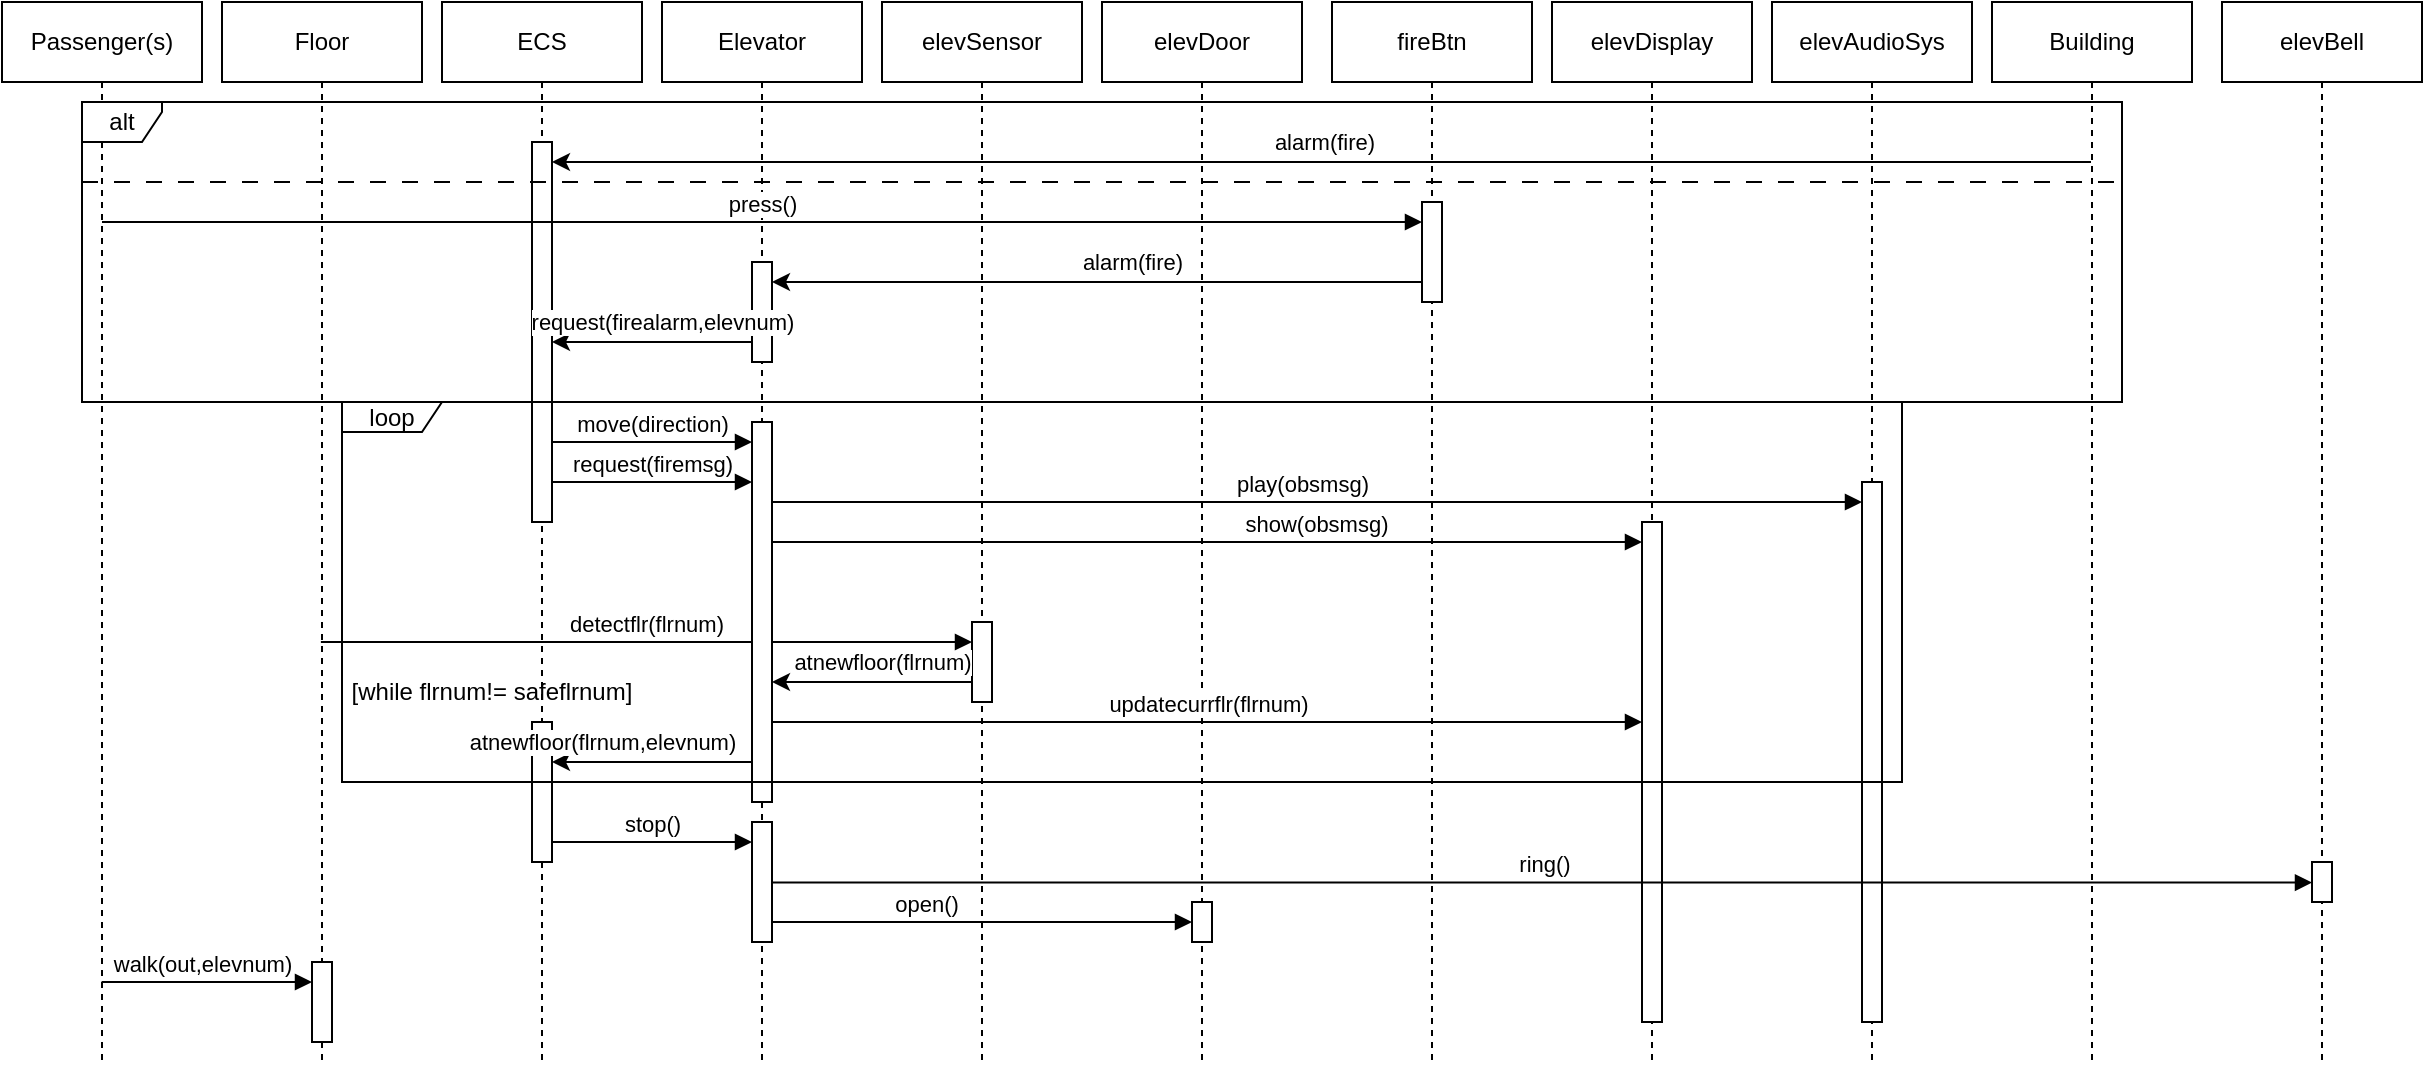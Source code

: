 <mxfile version="20.8.11"><diagram name="Page-1" id="2YBvvXClWsGukQMizWep"><mxGraphModel dx="1646" dy="764" grid="1" gridSize="10" guides="1" tooltips="1" connect="1" arrows="1" fold="1" page="1" pageScale="1" pageWidth="850" pageHeight="1100" math="0" shadow="0"><root><mxCell id="0"/><mxCell id="1" parent="0"/><mxCell id="CmdaLNvHGXVSrbqYQe8A-28" value="elevAudioSys" style="shape=umlLifeline;perimeter=lifelinePerimeter;whiteSpace=wrap;html=1;container=0;dropTarget=0;collapsible=0;recursiveResize=0;outlineConnect=0;portConstraint=eastwest;newEdgeStyle={&quot;edgeStyle&quot;:&quot;elbowEdgeStyle&quot;,&quot;elbow&quot;:&quot;vertical&quot;,&quot;curved&quot;:0,&quot;rounded&quot;:0};" parent="1" vertex="1"><mxGeometry x="925" y="40" width="100" height="530" as="geometry"/></mxCell><mxCell id="HkG--YfMJvdlcmjW-PWs-130" value="fireBtn" style="shape=umlLifeline;perimeter=lifelinePerimeter;whiteSpace=wrap;html=1;container=0;dropTarget=0;collapsible=0;recursiveResize=0;outlineConnect=0;portConstraint=eastwest;newEdgeStyle={&quot;edgeStyle&quot;:&quot;elbowEdgeStyle&quot;,&quot;elbow&quot;:&quot;vertical&quot;,&quot;curved&quot;:0,&quot;rounded&quot;:0};" parent="1" vertex="1"><mxGeometry x="705" y="40" width="100" height="530" as="geometry"/></mxCell><mxCell id="fwBxa_RPbavBCtS1YGhY-17" value="Passenger(s)" style="shape=umlLifeline;perimeter=lifelinePerimeter;whiteSpace=wrap;html=1;container=0;dropTarget=0;collapsible=0;recursiveResize=0;outlineConnect=0;portConstraint=eastwest;newEdgeStyle={&quot;edgeStyle&quot;:&quot;elbowEdgeStyle&quot;,&quot;elbow&quot;:&quot;vertical&quot;,&quot;curved&quot;:0,&quot;rounded&quot;:0};" parent="1" vertex="1"><mxGeometry x="40" y="40" width="100" height="530" as="geometry"/></mxCell><mxCell id="fwBxa_RPbavBCtS1YGhY-18" value="Floor" style="shape=umlLifeline;perimeter=lifelinePerimeter;whiteSpace=wrap;html=1;container=0;dropTarget=0;collapsible=0;recursiveResize=0;outlineConnect=0;portConstraint=eastwest;newEdgeStyle={&quot;edgeStyle&quot;:&quot;elbowEdgeStyle&quot;,&quot;elbow&quot;:&quot;vertical&quot;,&quot;curved&quot;:0,&quot;rounded&quot;:0};" parent="1" vertex="1"><mxGeometry x="150" y="40" width="100" height="530" as="geometry"/></mxCell><mxCell id="fwBxa_RPbavBCtS1YGhY-19" value="Elevator" style="shape=umlLifeline;perimeter=lifelinePerimeter;whiteSpace=wrap;html=1;container=0;dropTarget=0;collapsible=0;recursiveResize=0;outlineConnect=0;portConstraint=eastwest;newEdgeStyle={&quot;edgeStyle&quot;:&quot;elbowEdgeStyle&quot;,&quot;elbow&quot;:&quot;vertical&quot;,&quot;curved&quot;:0,&quot;rounded&quot;:0};" parent="1" vertex="1"><mxGeometry x="370" y="40" width="100" height="530" as="geometry"/></mxCell><mxCell id="fwBxa_RPbavBCtS1YGhY-20" value="elevDoor" style="shape=umlLifeline;perimeter=lifelinePerimeter;whiteSpace=wrap;html=1;container=0;dropTarget=0;collapsible=0;recursiveResize=0;outlineConnect=0;portConstraint=eastwest;newEdgeStyle={&quot;edgeStyle&quot;:&quot;elbowEdgeStyle&quot;,&quot;elbow&quot;:&quot;vertical&quot;,&quot;curved&quot;:0,&quot;rounded&quot;:0};" parent="1" vertex="1"><mxGeometry x="590" y="40" width="100" height="530" as="geometry"/></mxCell><mxCell id="CmdaLNvHGXVSrbqYQe8A-1" value="elevDisplay" style="shape=umlLifeline;perimeter=lifelinePerimeter;whiteSpace=wrap;html=1;container=0;dropTarget=0;collapsible=0;recursiveResize=0;outlineConnect=0;portConstraint=eastwest;newEdgeStyle={&quot;edgeStyle&quot;:&quot;elbowEdgeStyle&quot;,&quot;elbow&quot;:&quot;vertical&quot;,&quot;curved&quot;:0,&quot;rounded&quot;:0};" parent="1" vertex="1"><mxGeometry x="815" y="40" width="100" height="530" as="geometry"/></mxCell><mxCell id="NagWKZd7Tud9SLz38Y8A-1" value="Building" style="shape=umlLifeline;perimeter=lifelinePerimeter;whiteSpace=wrap;html=1;container=0;dropTarget=0;collapsible=0;recursiveResize=0;outlineConnect=0;portConstraint=eastwest;newEdgeStyle={&quot;edgeStyle&quot;:&quot;elbowEdgeStyle&quot;,&quot;elbow&quot;:&quot;vertical&quot;,&quot;curved&quot;:0,&quot;rounded&quot;:0};" vertex="1" parent="1"><mxGeometry x="1035" y="40" width="100" height="530" as="geometry"/></mxCell><mxCell id="NagWKZd7Tud9SLz38Y8A-2" value="" style="endArrow=classic;html=1;rounded=0;strokeColor=default;endFill=1;edgeStyle=elbowEdgeStyle;elbow=vertical;" edge="1" parent="1" source="NagWKZd7Tud9SLz38Y8A-1" target="NagWKZd7Tud9SLz38Y8A-5"><mxGeometry width="50" height="50" relative="1" as="geometry"><mxPoint x="975" y="120" as="sourcePoint"/><mxPoint x="755" y="120" as="targetPoint"/><Array as="points"><mxPoint x="925.5" y="120.0"/></Array></mxGeometry></mxCell><mxCell id="NagWKZd7Tud9SLz38Y8A-3" value="alarm(fire)" style="edgeLabel;html=1;align=center;verticalAlign=middle;resizable=0;points=[];" vertex="1" connectable="0" parent="NagWKZd7Tud9SLz38Y8A-2"><mxGeometry x="-0.104" y="-2" relative="1" as="geometry"><mxPoint x="-39" y="-8" as="offset"/></mxGeometry></mxCell><mxCell id="NagWKZd7Tud9SLz38Y8A-4" value="ECS" style="shape=umlLifeline;perimeter=lifelinePerimeter;whiteSpace=wrap;html=1;container=0;dropTarget=0;collapsible=0;recursiveResize=0;outlineConnect=0;portConstraint=eastwest;newEdgeStyle={&quot;edgeStyle&quot;:&quot;elbowEdgeStyle&quot;,&quot;elbow&quot;:&quot;vertical&quot;,&quot;curved&quot;:0,&quot;rounded&quot;:0};" vertex="1" parent="1"><mxGeometry x="260" y="40" width="100" height="530" as="geometry"/></mxCell><mxCell id="NagWKZd7Tud9SLz38Y8A-5" value="" style="html=1;points=[];perimeter=orthogonalPerimeter;outlineConnect=0;targetShapes=umlLifeline;portConstraint=eastwest;newEdgeStyle={&quot;edgeStyle&quot;:&quot;elbowEdgeStyle&quot;,&quot;elbow&quot;:&quot;vertical&quot;,&quot;curved&quot;:0,&quot;rounded&quot;:0};" vertex="1" parent="1"><mxGeometry x="305" y="110" width="10" height="190" as="geometry"/></mxCell><mxCell id="NagWKZd7Tud9SLz38Y8A-10" value="move(direction)" style="html=1;verticalAlign=bottom;endArrow=block;edgeStyle=elbowEdgeStyle;elbow=vertical;curved=0;rounded=0;" edge="1" parent="1" target="NagWKZd7Tud9SLz38Y8A-11"><mxGeometry relative="1" as="geometry"><mxPoint x="315" y="260" as="sourcePoint"/><Array as="points"><mxPoint x="340" y="260"/><mxPoint x="400" y="250"/><mxPoint x="380" y="240"/><mxPoint x="400" y="260"/></Array><mxPoint x="410" y="260" as="targetPoint"/></mxGeometry></mxCell><mxCell id="NagWKZd7Tud9SLz38Y8A-12" value="elevSensor" style="shape=umlLifeline;perimeter=lifelinePerimeter;whiteSpace=wrap;html=1;container=0;dropTarget=0;collapsible=0;recursiveResize=0;outlineConnect=0;portConstraint=eastwest;newEdgeStyle={&quot;edgeStyle&quot;:&quot;elbowEdgeStyle&quot;,&quot;elbow&quot;:&quot;vertical&quot;,&quot;curved&quot;:0,&quot;rounded&quot;:0};" vertex="1" parent="1"><mxGeometry x="480" y="40" width="100" height="530" as="geometry"/></mxCell><mxCell id="NagWKZd7Tud9SLz38Y8A-14" value="" style="html=1;points=[];perimeter=orthogonalPerimeter;outlineConnect=0;targetShapes=umlLifeline;portConstraint=eastwest;newEdgeStyle={&quot;edgeStyle&quot;:&quot;elbowEdgeStyle&quot;,&quot;elbow&quot;:&quot;vertical&quot;,&quot;curved&quot;:0,&quot;rounded&quot;:0};" vertex="1" parent="1"><mxGeometry x="525" y="350" width="10" height="40" as="geometry"/></mxCell><mxCell id="NagWKZd7Tud9SLz38Y8A-23" value="" style="endArrow=classic;html=1;rounded=0;strokeColor=default;endFill=1;edgeStyle=elbowEdgeStyle;elbow=vertical;" edge="1" parent="1"><mxGeometry width="50" height="50" relative="1" as="geometry"><mxPoint x="525" y="380.0" as="sourcePoint"/><mxPoint x="425" y="379.884" as="targetPoint"/><Array as="points"/></mxGeometry></mxCell><mxCell id="NagWKZd7Tud9SLz38Y8A-24" value="atnewfloor(flrnum)" style="edgeLabel;html=1;align=center;verticalAlign=middle;resizable=0;points=[];" vertex="1" connectable="0" parent="NagWKZd7Tud9SLz38Y8A-23"><mxGeometry x="-0.104" y="-2" relative="1" as="geometry"><mxPoint y="-8" as="offset"/></mxGeometry></mxCell><mxCell id="NagWKZd7Tud9SLz38Y8A-27" value="updatecurrflr(flrnum)" style="html=1;verticalAlign=bottom;endArrow=block;edgeStyle=elbowEdgeStyle;elbow=vertical;curved=0;rounded=0;" edge="1" parent="1"><mxGeometry x="0.002" relative="1" as="geometry"><mxPoint x="425" y="400" as="sourcePoint"/><Array as="points"><mxPoint x="500.25" y="400"/><mxPoint x="500.25" y="390"/><mxPoint x="490.25" y="420"/><mxPoint x="460.25" y="390"/><mxPoint x="480.25" y="370"/><mxPoint x="430.25" y="350"/><mxPoint x="410.25" y="330"/><mxPoint x="390.25" y="320"/><mxPoint x="410.25" y="340"/></Array><mxPoint x="860" y="400" as="targetPoint"/><mxPoint as="offset"/></mxGeometry></mxCell><mxCell id="NagWKZd7Tud9SLz38Y8A-28" value="detectflr(flrnum)" style="html=1;verticalAlign=bottom;endArrow=block;edgeStyle=elbowEdgeStyle;elbow=vertical;curved=0;rounded=0;" edge="1" parent="1" target="NagWKZd7Tud9SLz38Y8A-14"><mxGeometry relative="1" as="geometry"><mxPoint x="199.447" y="360.0" as="sourcePoint"/><Array as="points"><mxPoint x="240.25" y="360"/><mxPoint x="230.25" y="360"/><mxPoint x="180.5" y="370"/><mxPoint x="150.5" y="360"/><mxPoint x="130.5" y="340"/><mxPoint x="100.5" y="320"/><mxPoint x="80.5" y="300"/><mxPoint x="60.5" y="290"/><mxPoint x="80.5" y="310"/></Array><mxPoint x="520" y="360" as="targetPoint"/></mxGeometry></mxCell><mxCell id="NagWKZd7Tud9SLz38Y8A-11" value="" style="html=1;points=[];perimeter=orthogonalPerimeter;outlineConnect=0;targetShapes=umlLifeline;portConstraint=eastwest;newEdgeStyle={&quot;edgeStyle&quot;:&quot;elbowEdgeStyle&quot;,&quot;elbow&quot;:&quot;vertical&quot;,&quot;curved&quot;:0,&quot;rounded&quot;:0};" vertex="1" parent="1"><mxGeometry x="415" y="250" width="10" height="190" as="geometry"/></mxCell><mxCell id="NagWKZd7Tud9SLz38Y8A-30" value="" style="html=1;points=[];perimeter=orthogonalPerimeter;outlineConnect=0;targetShapes=umlLifeline;portConstraint=eastwest;newEdgeStyle={&quot;edgeStyle&quot;:&quot;elbowEdgeStyle&quot;,&quot;elbow&quot;:&quot;vertical&quot;,&quot;curved&quot;:0,&quot;rounded&quot;:0};" vertex="1" parent="1"><mxGeometry x="305" y="400" width="10" height="70" as="geometry"/></mxCell><mxCell id="NagWKZd7Tud9SLz38Y8A-25" value="" style="endArrow=classic;html=1;rounded=0;strokeColor=default;endFill=1;edgeStyle=elbowEdgeStyle;elbow=vertical;" edge="1" parent="1" target="NagWKZd7Tud9SLz38Y8A-30"><mxGeometry width="50" height="50" relative="1" as="geometry"><mxPoint x="415" y="420" as="sourcePoint"/><mxPoint x="310.249" y="420.0" as="targetPoint"/><Array as="points"><mxPoint x="365.32" y="420"/></Array></mxGeometry></mxCell><mxCell id="NagWKZd7Tud9SLz38Y8A-26" value="atnewfloor(flrnum,elevnum)" style="edgeLabel;html=1;align=center;verticalAlign=middle;resizable=0;points=[];" vertex="1" connectable="0" parent="NagWKZd7Tud9SLz38Y8A-25"><mxGeometry x="-0.104" y="-2" relative="1" as="geometry"><mxPoint x="-30" y="-8" as="offset"/></mxGeometry></mxCell><mxCell id="NagWKZd7Tud9SLz38Y8A-31" value="stop()" style="html=1;verticalAlign=bottom;endArrow=block;edgeStyle=elbowEdgeStyle;elbow=vertical;curved=0;rounded=0;" edge="1" parent="1" source="NagWKZd7Tud9SLz38Y8A-30" target="NagWKZd7Tud9SLz38Y8A-32"><mxGeometry relative="1" as="geometry"><mxPoint x="315" y="460" as="sourcePoint"/><Array as="points"><mxPoint x="340" y="460"/><mxPoint x="400" y="450"/><mxPoint x="380" y="440"/><mxPoint x="400" y="460"/></Array><mxPoint x="400" y="460" as="targetPoint"/></mxGeometry></mxCell><mxCell id="NagWKZd7Tud9SLz38Y8A-32" value="" style="html=1;points=[];perimeter=orthogonalPerimeter;outlineConnect=0;targetShapes=umlLifeline;portConstraint=eastwest;newEdgeStyle={&quot;edgeStyle&quot;:&quot;elbowEdgeStyle&quot;,&quot;elbow&quot;:&quot;vertical&quot;,&quot;curved&quot;:0,&quot;rounded&quot;:0};" vertex="1" parent="1"><mxGeometry x="415" y="450" width="10" height="60" as="geometry"/></mxCell><mxCell id="NagWKZd7Tud9SLz38Y8A-33" value="[while flrnum!= safeflrnum]" style="text;html=1;strokeColor=none;fillColor=none;align=center;verticalAlign=middle;whiteSpace=wrap;rounded=0;" vertex="1" parent="1"><mxGeometry x="210" y="370" width="150" height="30" as="geometry"/></mxCell><mxCell id="NagWKZd7Tud9SLz38Y8A-35" value="" style="html=1;verticalAlign=bottom;endArrow=none;edgeStyle=elbowEdgeStyle;elbow=vertical;curved=0;rounded=0;dashed=1;dashPattern=8 8;endFill=0;" edge="1" parent="1"><mxGeometry relative="1" as="geometry"><mxPoint x="80" y="130" as="sourcePoint"/><Array as="points"><mxPoint x="80" y="130"/><mxPoint x="810" y="130"/><mxPoint x="580" y="145"/><mxPoint x="375" y="220"/><mxPoint x="355" y="210"/><mxPoint x="375" y="230"/></Array><mxPoint x="1100" y="130" as="targetPoint"/></mxGeometry></mxCell><mxCell id="NagWKZd7Tud9SLz38Y8A-36" value="press()" style="html=1;verticalAlign=bottom;endArrow=block;edgeStyle=elbowEdgeStyle;elbow=vertical;curved=0;rounded=0;" edge="1" parent="1" target="NagWKZd7Tud9SLz38Y8A-37"><mxGeometry relative="1" as="geometry"><mxPoint x="90" y="150" as="sourcePoint"/><Array as="points"><mxPoint x="115" y="150"/><mxPoint x="175" y="140"/><mxPoint x="155" y="130"/><mxPoint x="175" y="150"/></Array><mxPoint x="740" y="150" as="targetPoint"/></mxGeometry></mxCell><mxCell id="NagWKZd7Tud9SLz38Y8A-37" value="" style="html=1;points=[];perimeter=orthogonalPerimeter;outlineConnect=0;targetShapes=umlLifeline;portConstraint=eastwest;newEdgeStyle={&quot;edgeStyle&quot;:&quot;elbowEdgeStyle&quot;,&quot;elbow&quot;:&quot;vertical&quot;,&quot;curved&quot;:0,&quot;rounded&quot;:0};" vertex="1" parent="1"><mxGeometry x="750" y="140" width="10" height="50" as="geometry"/></mxCell><mxCell id="NagWKZd7Tud9SLz38Y8A-40" value="" style="endArrow=classic;html=1;rounded=0;strokeColor=default;endFill=1;edgeStyle=elbowEdgeStyle;elbow=vertical;" edge="1" parent="1" source="NagWKZd7Tud9SLz38Y8A-37" target="NagWKZd7Tud9SLz38Y8A-42"><mxGeometry width="50" height="50" relative="1" as="geometry"><mxPoint x="740.0" y="180.0" as="sourcePoint"/><mxPoint x="490" y="180" as="targetPoint"/><Array as="points"><mxPoint x="530" y="180"/></Array></mxGeometry></mxCell><mxCell id="NagWKZd7Tud9SLz38Y8A-41" value="alarm(fire)" style="edgeLabel;html=1;align=center;verticalAlign=middle;resizable=0;points=[];" vertex="1" connectable="0" parent="NagWKZd7Tud9SLz38Y8A-40"><mxGeometry x="-0.104" y="-2" relative="1" as="geometry"><mxPoint y="-8" as="offset"/></mxGeometry></mxCell><mxCell id="NagWKZd7Tud9SLz38Y8A-42" value="" style="html=1;points=[];perimeter=orthogonalPerimeter;outlineConnect=0;targetShapes=umlLifeline;portConstraint=eastwest;newEdgeStyle={&quot;edgeStyle&quot;:&quot;elbowEdgeStyle&quot;,&quot;elbow&quot;:&quot;vertical&quot;,&quot;curved&quot;:0,&quot;rounded&quot;:0};" vertex="1" parent="1"><mxGeometry x="415" y="170" width="10" height="50" as="geometry"/></mxCell><mxCell id="NagWKZd7Tud9SLz38Y8A-43" value="" style="endArrow=classic;html=1;rounded=0;strokeColor=default;endFill=1;edgeStyle=elbowEdgeStyle;elbow=vertical;" edge="1" parent="1" source="NagWKZd7Tud9SLz38Y8A-42" target="NagWKZd7Tud9SLz38Y8A-5"><mxGeometry width="50" height="50" relative="1" as="geometry"><mxPoint x="410" y="200" as="sourcePoint"/><mxPoint x="190" y="200" as="targetPoint"/><Array as="points"><mxPoint x="380" y="210"/></Array></mxGeometry></mxCell><mxCell id="NagWKZd7Tud9SLz38Y8A-44" value="request(firealarm,elevnum)" style="edgeLabel;html=1;align=center;verticalAlign=middle;resizable=0;points=[];" vertex="1" connectable="0" parent="NagWKZd7Tud9SLz38Y8A-43"><mxGeometry x="-0.104" y="-2" relative="1" as="geometry"><mxPoint y="-8" as="offset"/></mxGeometry></mxCell><mxCell id="NagWKZd7Tud9SLz38Y8A-47" value="request(firemsg)" style="html=1;verticalAlign=bottom;endArrow=block;edgeStyle=elbowEdgeStyle;elbow=vertical;curved=0;rounded=0;" edge="1" parent="1" source="NagWKZd7Tud9SLz38Y8A-5" target="NagWKZd7Tud9SLz38Y8A-11"><mxGeometry relative="1" as="geometry"><mxPoint x="320" y="290" as="sourcePoint"/><Array as="points"><mxPoint x="360" y="280"/><mxPoint x="420" y="280"/><mxPoint x="400" y="270"/><mxPoint x="420" y="290"/></Array><mxPoint x="410" y="290" as="targetPoint"/></mxGeometry></mxCell><mxCell id="NagWKZd7Tud9SLz38Y8A-48" value="play(obsmsg)" style="html=1;verticalAlign=bottom;endArrow=block;edgeStyle=elbowEdgeStyle;elbow=vertical;curved=0;rounded=0;startArrow=none;" edge="1" parent="1" target="NagWKZd7Tud9SLz38Y8A-51"><mxGeometry x="-0.027" relative="1" as="geometry"><mxPoint x="425" y="290" as="sourcePoint"/><Array as="points"><mxPoint x="520" y="290"/><mxPoint x="340.5" y="270"/><mxPoint x="400.5" y="260"/><mxPoint x="380.5" y="250"/><mxPoint x="400.5" y="270"/></Array><mxPoint x="960" y="290" as="targetPoint"/><mxPoint as="offset"/></mxGeometry></mxCell><mxCell id="NagWKZd7Tud9SLz38Y8A-50" value="show(obsmsg)" style="html=1;verticalAlign=bottom;endArrow=block;edgeStyle=elbowEdgeStyle;elbow=vertical;curved=0;rounded=0;" edge="1" parent="1" target="NagWKZd7Tud9SLz38Y8A-52"><mxGeometry x="0.251" relative="1" as="geometry"><mxPoint x="425" y="310" as="sourcePoint"/><Array as="points"><mxPoint x="490" y="310"/><mxPoint x="340.5" y="290"/><mxPoint x="400.5" y="280"/><mxPoint x="380.5" y="270"/><mxPoint x="400.5" y="290"/></Array><mxPoint x="850" y="310" as="targetPoint"/><mxPoint as="offset"/></mxGeometry></mxCell><mxCell id="NagWKZd7Tud9SLz38Y8A-51" value="" style="html=1;points=[];perimeter=orthogonalPerimeter;outlineConnect=0;targetShapes=umlLifeline;portConstraint=eastwest;newEdgeStyle={&quot;edgeStyle&quot;:&quot;elbowEdgeStyle&quot;,&quot;elbow&quot;:&quot;vertical&quot;,&quot;curved&quot;:0,&quot;rounded&quot;:0};" vertex="1" parent="1"><mxGeometry x="970" y="280" width="10" height="270" as="geometry"/></mxCell><mxCell id="NagWKZd7Tud9SLz38Y8A-52" value="" style="html=1;points=[];perimeter=orthogonalPerimeter;outlineConnect=0;targetShapes=umlLifeline;portConstraint=eastwest;newEdgeStyle={&quot;edgeStyle&quot;:&quot;elbowEdgeStyle&quot;,&quot;elbow&quot;:&quot;vertical&quot;,&quot;curved&quot;:0,&quot;rounded&quot;:0};" vertex="1" parent="1"><mxGeometry x="860" y="300" width="10" height="250" as="geometry"/></mxCell><mxCell id="NagWKZd7Tud9SLz38Y8A-53" value="walk(out,elevnum)" style="html=1;verticalAlign=bottom;endArrow=block;edgeStyle=elbowEdgeStyle;elbow=vertical;curved=0;rounded=0;" edge="1" parent="1" target="NagWKZd7Tud9SLz38Y8A-54"><mxGeometry x="-0.049" relative="1" as="geometry"><mxPoint x="89.81" y="530" as="sourcePoint"/><Array as="points"><mxPoint x="180" y="530"/><mxPoint x="140" y="500"/><mxPoint x="240" y="520"/><mxPoint x="220" y="660"/><mxPoint x="850.75" y="930"/><mxPoint x="720.75" y="680"/><mxPoint x="930.75" y="610"/><mxPoint x="631" y="630"/><mxPoint x="631" y="620"/><mxPoint x="621" y="650"/><mxPoint x="591" y="620"/><mxPoint x="611" y="600"/><mxPoint x="561" y="580"/><mxPoint x="541" y="560"/><mxPoint x="521" y="550"/><mxPoint x="541" y="570"/></Array><mxPoint x="190" y="500" as="targetPoint"/><mxPoint as="offset"/></mxGeometry></mxCell><mxCell id="NagWKZd7Tud9SLz38Y8A-54" value="" style="html=1;points=[];perimeter=orthogonalPerimeter;outlineConnect=0;targetShapes=umlLifeline;portConstraint=eastwest;newEdgeStyle={&quot;edgeStyle&quot;:&quot;elbowEdgeStyle&quot;,&quot;elbow&quot;:&quot;vertical&quot;,&quot;curved&quot;:0,&quot;rounded&quot;:0};" vertex="1" parent="1"><mxGeometry x="195" y="520" width="10" height="40" as="geometry"/></mxCell><mxCell id="NagWKZd7Tud9SLz38Y8A-55" value="ring()" style="html=1;verticalAlign=bottom;endArrow=block;edgeStyle=elbowEdgeStyle;elbow=vertical;curved=0;rounded=0;" edge="1" parent="1" source="NagWKZd7Tud9SLz38Y8A-32" target="NagWKZd7Tud9SLz38Y8A-60"><mxGeometry x="0.002" relative="1" as="geometry"><mxPoint x="430" y="480" as="sourcePoint"/><Array as="points"><mxPoint x="550" y="480.31"/><mxPoint x="550" y="470.31"/><mxPoint x="540" y="500.31"/><mxPoint x="510" y="470.31"/><mxPoint x="530" y="450.31"/><mxPoint x="480" y="430.31"/><mxPoint x="460" y="410.31"/><mxPoint x="440" y="400.31"/><mxPoint x="460" y="420.31"/></Array><mxPoint x="1160" y="480" as="targetPoint"/><mxPoint as="offset"/></mxGeometry></mxCell><mxCell id="NagWKZd7Tud9SLz38Y8A-56" value="open()" style="html=1;verticalAlign=bottom;endArrow=block;edgeStyle=elbowEdgeStyle;elbow=vertical;curved=0;rounded=0;" edge="1" parent="1" source="NagWKZd7Tud9SLz38Y8A-32" target="NagWKZd7Tud9SLz38Y8A-59"><mxGeometry x="-0.272" relative="1" as="geometry"><mxPoint x="470" y="500.31" as="sourcePoint"/><Array as="points"><mxPoint x="570" y="500"/><mxPoint x="550" y="490.31"/><mxPoint x="540" y="520.31"/><mxPoint x="510" y="490.31"/><mxPoint x="530" y="470.31"/><mxPoint x="480" y="450.31"/><mxPoint x="460" y="430.31"/><mxPoint x="440" y="420.31"/><mxPoint x="460" y="440.31"/></Array><mxPoint x="600" y="500" as="targetPoint"/><mxPoint as="offset"/></mxGeometry></mxCell><mxCell id="NagWKZd7Tud9SLz38Y8A-58" value="elevBell" style="shape=umlLifeline;perimeter=lifelinePerimeter;whiteSpace=wrap;html=1;container=0;dropTarget=0;collapsible=0;recursiveResize=0;outlineConnect=0;portConstraint=eastwest;newEdgeStyle={&quot;edgeStyle&quot;:&quot;elbowEdgeStyle&quot;,&quot;elbow&quot;:&quot;vertical&quot;,&quot;curved&quot;:0,&quot;rounded&quot;:0};" vertex="1" parent="1"><mxGeometry x="1150" y="40" width="100" height="530" as="geometry"/></mxCell><mxCell id="NagWKZd7Tud9SLz38Y8A-59" value="" style="html=1;points=[];perimeter=orthogonalPerimeter;outlineConnect=0;targetShapes=umlLifeline;portConstraint=eastwest;newEdgeStyle={&quot;edgeStyle&quot;:&quot;elbowEdgeStyle&quot;,&quot;elbow&quot;:&quot;vertical&quot;,&quot;curved&quot;:0,&quot;rounded&quot;:0};" vertex="1" parent="1"><mxGeometry x="635" y="490" width="10" height="20" as="geometry"/></mxCell><mxCell id="NagWKZd7Tud9SLz38Y8A-60" value="" style="html=1;points=[];perimeter=orthogonalPerimeter;outlineConnect=0;targetShapes=umlLifeline;portConstraint=eastwest;newEdgeStyle={&quot;edgeStyle&quot;:&quot;elbowEdgeStyle&quot;,&quot;elbow&quot;:&quot;vertical&quot;,&quot;curved&quot;:0,&quot;rounded&quot;:0};" vertex="1" parent="1"><mxGeometry x="1195" y="470" width="10" height="20" as="geometry"/></mxCell><mxCell id="NagWKZd7Tud9SLz38Y8A-22" value="loop" style="shape=umlFrame;whiteSpace=wrap;html=1;width=50;height=15;" vertex="1" parent="1"><mxGeometry x="210" y="240" width="780" height="190" as="geometry"/></mxCell><mxCell id="NagWKZd7Tud9SLz38Y8A-34" value="alt" style="shape=umlFrame;whiteSpace=wrap;html=1;width=40;height=20;" vertex="1" parent="1"><mxGeometry x="80" y="90" width="1020" height="150" as="geometry"/></mxCell></root></mxGraphModel></diagram></mxfile>